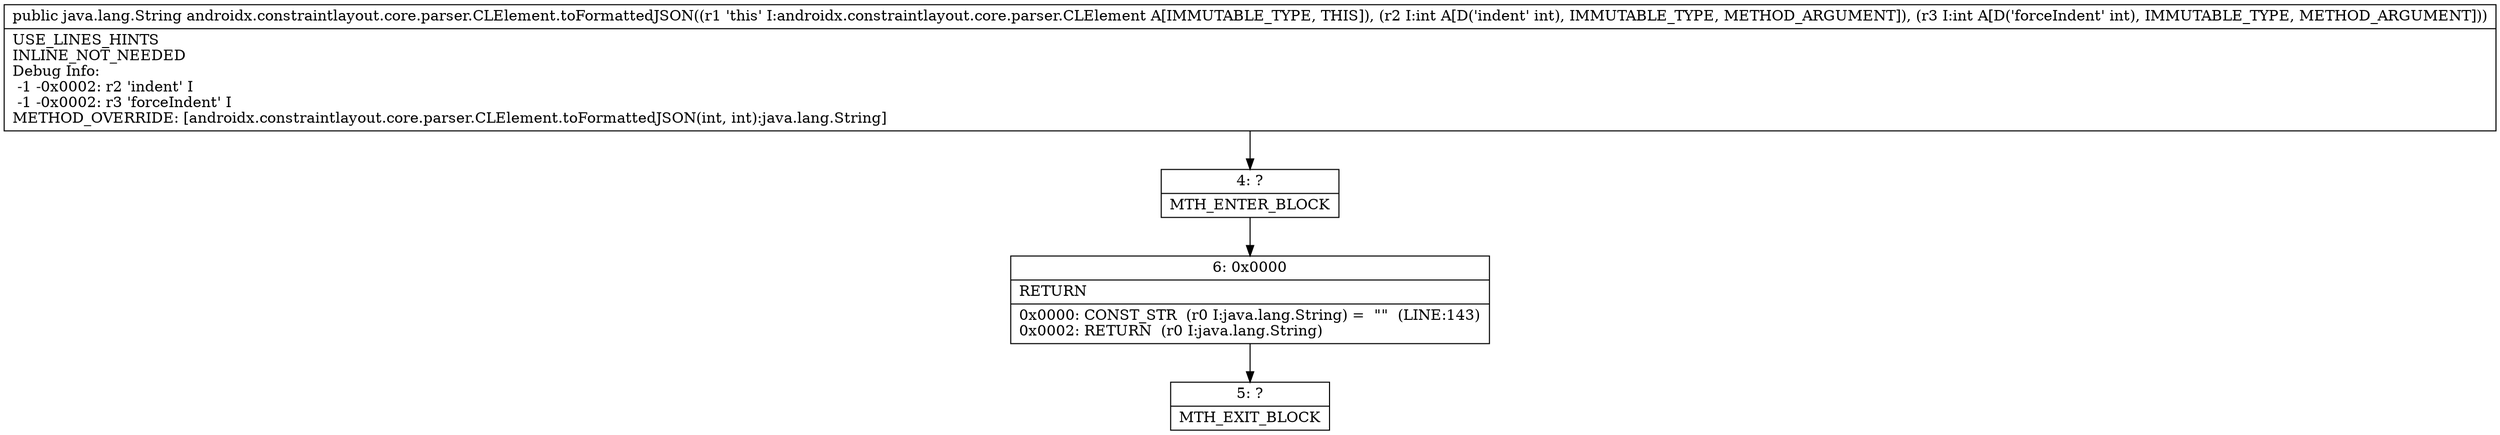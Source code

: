 digraph "CFG forandroidx.constraintlayout.core.parser.CLElement.toFormattedJSON(II)Ljava\/lang\/String;" {
Node_4 [shape=record,label="{4\:\ ?|MTH_ENTER_BLOCK\l}"];
Node_6 [shape=record,label="{6\:\ 0x0000|RETURN\l|0x0000: CONST_STR  (r0 I:java.lang.String) =  \"\"  (LINE:143)\l0x0002: RETURN  (r0 I:java.lang.String) \l}"];
Node_5 [shape=record,label="{5\:\ ?|MTH_EXIT_BLOCK\l}"];
MethodNode[shape=record,label="{public java.lang.String androidx.constraintlayout.core.parser.CLElement.toFormattedJSON((r1 'this' I:androidx.constraintlayout.core.parser.CLElement A[IMMUTABLE_TYPE, THIS]), (r2 I:int A[D('indent' int), IMMUTABLE_TYPE, METHOD_ARGUMENT]), (r3 I:int A[D('forceIndent' int), IMMUTABLE_TYPE, METHOD_ARGUMENT]))  | USE_LINES_HINTS\lINLINE_NOT_NEEDED\lDebug Info:\l  \-1 \-0x0002: r2 'indent' I\l  \-1 \-0x0002: r3 'forceIndent' I\lMETHOD_OVERRIDE: [androidx.constraintlayout.core.parser.CLElement.toFormattedJSON(int, int):java.lang.String]\l}"];
MethodNode -> Node_4;Node_4 -> Node_6;
Node_6 -> Node_5;
}

